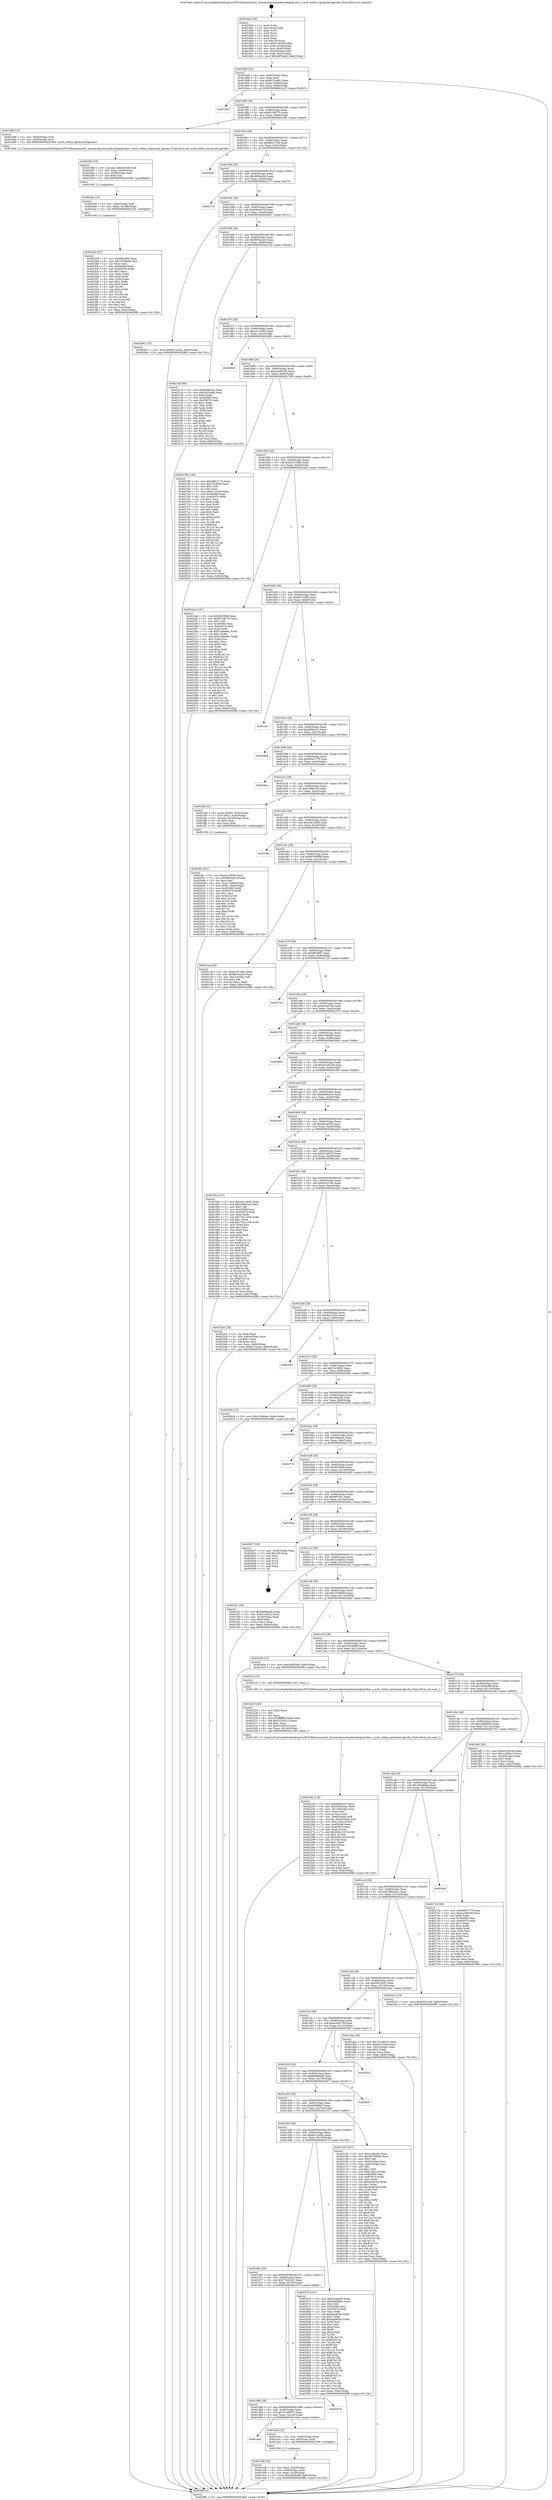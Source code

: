 digraph "0x4018a0" {
  label = "0x4018a0 (/mnt/c/Users/mathe/Desktop/tcc/POCII/binaries/extr_linuxarchpowerpckerneloptprobes.c_arch_within_optimized_kprobe_Final-ollvm.out::main(0))"
  labelloc = "t"
  node[shape=record]

  Entry [label="",width=0.3,height=0.3,shape=circle,fillcolor=black,style=filled]
  "0x4018d0" [label="{
     0x4018d0 [32]\l
     | [instrs]\l
     &nbsp;&nbsp;0x4018d0 \<+6\>: mov -0x8c(%rbp),%eax\l
     &nbsp;&nbsp;0x4018d6 \<+2\>: mov %eax,%ecx\l
     &nbsp;&nbsp;0x4018d8 \<+6\>: sub $0x8222aa61,%ecx\l
     &nbsp;&nbsp;0x4018de \<+6\>: mov %eax,-0x90(%rbp)\l
     &nbsp;&nbsp;0x4018e4 \<+6\>: mov %ecx,-0x94(%rbp)\l
     &nbsp;&nbsp;0x4018ea \<+6\>: je 0000000000401e55 \<main+0x5b5\>\l
  }"]
  "0x401e55" [label="{
     0x401e55\l
  }", style=dashed]
  "0x4018f0" [label="{
     0x4018f0 [28]\l
     | [instrs]\l
     &nbsp;&nbsp;0x4018f0 \<+5\>: jmp 00000000004018f5 \<main+0x55\>\l
     &nbsp;&nbsp;0x4018f5 \<+6\>: mov -0x90(%rbp),%eax\l
     &nbsp;&nbsp;0x4018fb \<+5\>: sub $0x8c7d9770,%eax\l
     &nbsp;&nbsp;0x401900 \<+6\>: mov %eax,-0x98(%rbp)\l
     &nbsp;&nbsp;0x401906 \<+6\>: je 0000000000402380 \<main+0xae0\>\l
  }"]
  Exit [label="",width=0.3,height=0.3,shape=circle,fillcolor=black,style=filled,peripheries=2]
  "0x402380" [label="{
     0x402380 [13]\l
     | [instrs]\l
     &nbsp;&nbsp;0x402380 \<+4\>: mov -0x60(%rbp),%rdi\l
     &nbsp;&nbsp;0x402384 \<+4\>: mov -0x50(%rbp),%rsi\l
     &nbsp;&nbsp;0x402388 \<+5\>: call 0000000000401600 \<arch_within_optimized_kprobe\>\l
     | [calls]\l
     &nbsp;&nbsp;0x401600 \{1\} (/mnt/c/Users/mathe/Desktop/tcc/POCII/binaries/extr_linuxarchpowerpckerneloptprobes.c_arch_within_optimized_kprobe_Final-ollvm.out::arch_within_optimized_kprobe)\l
  }"]
  "0x40190c" [label="{
     0x40190c [28]\l
     | [instrs]\l
     &nbsp;&nbsp;0x40190c \<+5\>: jmp 0000000000401911 \<main+0x71\>\l
     &nbsp;&nbsp;0x401911 \<+6\>: mov -0x90(%rbp),%eax\l
     &nbsp;&nbsp;0x401917 \<+5\>: sub $0x8f40724b,%eax\l
     &nbsp;&nbsp;0x40191c \<+6\>: mov %eax,-0x9c(%rbp)\l
     &nbsp;&nbsp;0x401922 \<+6\>: je 00000000004029a2 \<main+0x1102\>\l
  }"]
  "0x4023b3" [label="{
     0x4023b3 [87]\l
     | [instrs]\l
     &nbsp;&nbsp;0x4023b3 \<+5\>: mov $0x8f20994,%eax\l
     &nbsp;&nbsp;0x4023b8 \<+5\>: mov $0x1f7d0b64,%esi\l
     &nbsp;&nbsp;0x4023bd \<+2\>: xor %ecx,%ecx\l
     &nbsp;&nbsp;0x4023bf \<+7\>: mov 0x405060,%edx\l
     &nbsp;&nbsp;0x4023c6 \<+8\>: mov 0x405070,%r8d\l
     &nbsp;&nbsp;0x4023ce \<+3\>: sub $0x1,%ecx\l
     &nbsp;&nbsp;0x4023d1 \<+3\>: mov %edx,%r9d\l
     &nbsp;&nbsp;0x4023d4 \<+3\>: add %ecx,%r9d\l
     &nbsp;&nbsp;0x4023d7 \<+4\>: imul %r9d,%edx\l
     &nbsp;&nbsp;0x4023db \<+3\>: and $0x1,%edx\l
     &nbsp;&nbsp;0x4023de \<+3\>: cmp $0x0,%edx\l
     &nbsp;&nbsp;0x4023e1 \<+4\>: sete %r10b\l
     &nbsp;&nbsp;0x4023e5 \<+4\>: cmp $0xa,%r8d\l
     &nbsp;&nbsp;0x4023e9 \<+4\>: setl %r11b\l
     &nbsp;&nbsp;0x4023ed \<+3\>: mov %r10b,%bl\l
     &nbsp;&nbsp;0x4023f0 \<+3\>: and %r11b,%bl\l
     &nbsp;&nbsp;0x4023f3 \<+3\>: xor %r11b,%r10b\l
     &nbsp;&nbsp;0x4023f6 \<+3\>: or %r10b,%bl\l
     &nbsp;&nbsp;0x4023f9 \<+3\>: test $0x1,%bl\l
     &nbsp;&nbsp;0x4023fc \<+3\>: cmovne %esi,%eax\l
     &nbsp;&nbsp;0x4023ff \<+6\>: mov %eax,-0x8c(%rbp)\l
     &nbsp;&nbsp;0x402405 \<+5\>: jmp 00000000004029fb \<main+0x115b\>\l
  }"]
  "0x4029a2" [label="{
     0x4029a2\l
  }", style=dashed]
  "0x401928" [label="{
     0x401928 [28]\l
     | [instrs]\l
     &nbsp;&nbsp;0x401928 \<+5\>: jmp 000000000040192d \<main+0x8d\>\l
     &nbsp;&nbsp;0x40192d \<+6\>: mov -0x90(%rbp),%eax\l
     &nbsp;&nbsp;0x401933 \<+5\>: sub $0x906bbcb0,%eax\l
     &nbsp;&nbsp;0x401938 \<+6\>: mov %eax,-0xa0(%rbp)\l
     &nbsp;&nbsp;0x40193e \<+6\>: je 000000000040271f \<main+0xe7f\>\l
  }"]
  "0x4023a4" [label="{
     0x4023a4 [15]\l
     | [instrs]\l
     &nbsp;&nbsp;0x4023a4 \<+4\>: mov -0x60(%rbp),%rdi\l
     &nbsp;&nbsp;0x4023a8 \<+6\>: mov %eax,-0x148(%rbp)\l
     &nbsp;&nbsp;0x4023ae \<+5\>: call 0000000000401030 \<free@plt\>\l
     | [calls]\l
     &nbsp;&nbsp;0x401030 \{1\} (unknown)\l
  }"]
  "0x40271f" [label="{
     0x40271f\l
  }", style=dashed]
  "0x401944" [label="{
     0x401944 [28]\l
     | [instrs]\l
     &nbsp;&nbsp;0x401944 \<+5\>: jmp 0000000000401949 \<main+0xa9\>\l
     &nbsp;&nbsp;0x401949 \<+6\>: mov -0x90(%rbp),%eax\l
     &nbsp;&nbsp;0x40194f \<+5\>: sub $0x90b4a918,%eax\l
     &nbsp;&nbsp;0x401954 \<+6\>: mov %eax,-0xa4(%rbp)\l
     &nbsp;&nbsp;0x40195a \<+6\>: je 0000000000402061 \<main+0x7c1\>\l
  }"]
  "0x40238d" [label="{
     0x40238d [23]\l
     | [instrs]\l
     &nbsp;&nbsp;0x40238d \<+10\>: movabs $0x4030d6,%rdi\l
     &nbsp;&nbsp;0x402397 \<+3\>: mov %eax,-0x68(%rbp)\l
     &nbsp;&nbsp;0x40239a \<+3\>: mov -0x68(%rbp),%esi\l
     &nbsp;&nbsp;0x40239d \<+2\>: mov $0x0,%al\l
     &nbsp;&nbsp;0x40239f \<+5\>: call 0000000000401040 \<printf@plt\>\l
     | [calls]\l
     &nbsp;&nbsp;0x401040 \{1\} (unknown)\l
  }"]
  "0x402061" [label="{
     0x402061 [15]\l
     | [instrs]\l
     &nbsp;&nbsp;0x402061 \<+10\>: movl $0x6e12a2ba,-0x8c(%rbp)\l
     &nbsp;&nbsp;0x40206b \<+5\>: jmp 00000000004029fb \<main+0x115b\>\l
  }"]
  "0x401960" [label="{
     0x401960 [28]\l
     | [instrs]\l
     &nbsp;&nbsp;0x401960 \<+5\>: jmp 0000000000401965 \<main+0xc5\>\l
     &nbsp;&nbsp;0x401965 \<+6\>: mov -0x90(%rbp),%eax\l
     &nbsp;&nbsp;0x40196b \<+5\>: sub $0x9935e2a5,%eax\l
     &nbsp;&nbsp;0x401970 \<+6\>: mov %eax,-0xa8(%rbp)\l
     &nbsp;&nbsp;0x401976 \<+6\>: je 00000000004021c8 \<main+0x928\>\l
  }"]
  "0x40224b" [label="{
     0x40224b [119]\l
     | [instrs]\l
     &nbsp;&nbsp;0x40224b \<+5\>: mov $0xb6fde3e3,%ecx\l
     &nbsp;&nbsp;0x402250 \<+5\>: mov $0x289b3eac,%edx\l
     &nbsp;&nbsp;0x402255 \<+6\>: mov -0x144(%rbp),%esi\l
     &nbsp;&nbsp;0x40225b \<+3\>: imul %eax,%esi\l
     &nbsp;&nbsp;0x40225e \<+3\>: movslq %esi,%rdi\l
     &nbsp;&nbsp;0x402261 \<+4\>: mov -0x60(%rbp),%r8\l
     &nbsp;&nbsp;0x402265 \<+4\>: movslq -0x64(%rbp),%r9\l
     &nbsp;&nbsp;0x402269 \<+4\>: mov %rdi,(%r8,%r9,8)\l
     &nbsp;&nbsp;0x40226d \<+7\>: mov 0x405060,%eax\l
     &nbsp;&nbsp;0x402274 \<+7\>: mov 0x405070,%esi\l
     &nbsp;&nbsp;0x40227b \<+3\>: mov %eax,%r10d\l
     &nbsp;&nbsp;0x40227e \<+7\>: add $0x9cfec105,%r10d\l
     &nbsp;&nbsp;0x402285 \<+4\>: sub $0x1,%r10d\l
     &nbsp;&nbsp;0x402289 \<+7\>: sub $0x9cfec105,%r10d\l
     &nbsp;&nbsp;0x402290 \<+4\>: imul %r10d,%eax\l
     &nbsp;&nbsp;0x402294 \<+3\>: and $0x1,%eax\l
     &nbsp;&nbsp;0x402297 \<+3\>: cmp $0x0,%eax\l
     &nbsp;&nbsp;0x40229a \<+4\>: sete %r11b\l
     &nbsp;&nbsp;0x40229e \<+3\>: cmp $0xa,%esi\l
     &nbsp;&nbsp;0x4022a1 \<+3\>: setl %bl\l
     &nbsp;&nbsp;0x4022a4 \<+3\>: mov %r11b,%r14b\l
     &nbsp;&nbsp;0x4022a7 \<+3\>: and %bl,%r14b\l
     &nbsp;&nbsp;0x4022aa \<+3\>: xor %bl,%r11b\l
     &nbsp;&nbsp;0x4022ad \<+3\>: or %r11b,%r14b\l
     &nbsp;&nbsp;0x4022b0 \<+4\>: test $0x1,%r14b\l
     &nbsp;&nbsp;0x4022b4 \<+3\>: cmovne %edx,%ecx\l
     &nbsp;&nbsp;0x4022b7 \<+6\>: mov %ecx,-0x8c(%rbp)\l
     &nbsp;&nbsp;0x4022bd \<+5\>: jmp 00000000004029fb \<main+0x115b\>\l
  }"]
  "0x4021c8" [label="{
     0x4021c8 [86]\l
     | [instrs]\l
     &nbsp;&nbsp;0x4021c8 \<+5\>: mov $0xb6fde3e3,%eax\l
     &nbsp;&nbsp;0x4021cd \<+5\>: mov $0x2453e8fd,%ecx\l
     &nbsp;&nbsp;0x4021d2 \<+2\>: xor %edx,%edx\l
     &nbsp;&nbsp;0x4021d4 \<+7\>: mov 0x405060,%esi\l
     &nbsp;&nbsp;0x4021db \<+7\>: mov 0x405070,%edi\l
     &nbsp;&nbsp;0x4021e2 \<+3\>: sub $0x1,%edx\l
     &nbsp;&nbsp;0x4021e5 \<+3\>: mov %esi,%r8d\l
     &nbsp;&nbsp;0x4021e8 \<+3\>: add %edx,%r8d\l
     &nbsp;&nbsp;0x4021eb \<+4\>: imul %r8d,%esi\l
     &nbsp;&nbsp;0x4021ef \<+3\>: and $0x1,%esi\l
     &nbsp;&nbsp;0x4021f2 \<+3\>: cmp $0x0,%esi\l
     &nbsp;&nbsp;0x4021f5 \<+4\>: sete %r9b\l
     &nbsp;&nbsp;0x4021f9 \<+3\>: cmp $0xa,%edi\l
     &nbsp;&nbsp;0x4021fc \<+4\>: setl %r10b\l
     &nbsp;&nbsp;0x402200 \<+3\>: mov %r9b,%r11b\l
     &nbsp;&nbsp;0x402203 \<+3\>: and %r10b,%r11b\l
     &nbsp;&nbsp;0x402206 \<+3\>: xor %r10b,%r9b\l
     &nbsp;&nbsp;0x402209 \<+3\>: or %r9b,%r11b\l
     &nbsp;&nbsp;0x40220c \<+4\>: test $0x1,%r11b\l
     &nbsp;&nbsp;0x402210 \<+3\>: cmovne %ecx,%eax\l
     &nbsp;&nbsp;0x402213 \<+6\>: mov %eax,-0x8c(%rbp)\l
     &nbsp;&nbsp;0x402219 \<+5\>: jmp 00000000004029fb \<main+0x115b\>\l
  }"]
  "0x40197c" [label="{
     0x40197c [28]\l
     | [instrs]\l
     &nbsp;&nbsp;0x40197c \<+5\>: jmp 0000000000401981 \<main+0xe1\>\l
     &nbsp;&nbsp;0x401981 \<+6\>: mov -0x90(%rbp),%eax\l
     &nbsp;&nbsp;0x401987 \<+5\>: sub $0xa2c1eb95,%eax\l
     &nbsp;&nbsp;0x40198c \<+6\>: mov %eax,-0xac(%rbp)\l
     &nbsp;&nbsp;0x401992 \<+6\>: je 0000000000402865 \<main+0xfc5\>\l
  }"]
  "0x402223" [label="{
     0x402223 [40]\l
     | [instrs]\l
     &nbsp;&nbsp;0x402223 \<+5\>: mov $0x2,%ecx\l
     &nbsp;&nbsp;0x402228 \<+1\>: cltd\l
     &nbsp;&nbsp;0x402229 \<+2\>: idiv %ecx\l
     &nbsp;&nbsp;0x40222b \<+6\>: imul $0xfffffffe,%edx,%ecx\l
     &nbsp;&nbsp;0x402231 \<+6\>: add $0x22354213,%ecx\l
     &nbsp;&nbsp;0x402237 \<+3\>: add $0x1,%ecx\l
     &nbsp;&nbsp;0x40223a \<+6\>: sub $0x22354213,%ecx\l
     &nbsp;&nbsp;0x402240 \<+6\>: mov %ecx,-0x144(%rbp)\l
     &nbsp;&nbsp;0x402246 \<+5\>: call 0000000000401160 \<next_i\>\l
     | [calls]\l
     &nbsp;&nbsp;0x401160 \{1\} (/mnt/c/Users/mathe/Desktop/tcc/POCII/binaries/extr_linuxarchpowerpckerneloptprobes.c_arch_within_optimized_kprobe_Final-ollvm.out::next_i)\l
  }"]
  "0x402865" [label="{
     0x402865\l
  }", style=dashed]
  "0x401998" [label="{
     0x401998 [28]\l
     | [instrs]\l
     &nbsp;&nbsp;0x401998 \<+5\>: jmp 000000000040199d \<main+0xfd\>\l
     &nbsp;&nbsp;0x40199d \<+6\>: mov -0x90(%rbp),%eax\l
     &nbsp;&nbsp;0x4019a3 \<+5\>: sub $0xaa296338,%eax\l
     &nbsp;&nbsp;0x4019a8 \<+6\>: mov %eax,-0xb0(%rbp)\l
     &nbsp;&nbsp;0x4019ae \<+6\>: je 0000000000402798 \<main+0xef8\>\l
  }"]
  "0x401ffc" [label="{
     0x401ffc [101]\l
     | [instrs]\l
     &nbsp;&nbsp;0x401ffc \<+5\>: mov $0xa2c1eb95,%ecx\l
     &nbsp;&nbsp;0x402001 \<+5\>: mov $0x90b4a918,%edx\l
     &nbsp;&nbsp;0x402006 \<+2\>: xor %esi,%esi\l
     &nbsp;&nbsp;0x402008 \<+4\>: mov %rax,-0x60(%rbp)\l
     &nbsp;&nbsp;0x40200c \<+7\>: movl $0x0,-0x64(%rbp)\l
     &nbsp;&nbsp;0x402013 \<+8\>: mov 0x405060,%r8d\l
     &nbsp;&nbsp;0x40201b \<+8\>: mov 0x405070,%r9d\l
     &nbsp;&nbsp;0x402023 \<+3\>: sub $0x1,%esi\l
     &nbsp;&nbsp;0x402026 \<+3\>: mov %r8d,%r10d\l
     &nbsp;&nbsp;0x402029 \<+3\>: add %esi,%r10d\l
     &nbsp;&nbsp;0x40202c \<+4\>: imul %r10d,%r8d\l
     &nbsp;&nbsp;0x402030 \<+4\>: and $0x1,%r8d\l
     &nbsp;&nbsp;0x402034 \<+4\>: cmp $0x0,%r8d\l
     &nbsp;&nbsp;0x402038 \<+4\>: sete %r11b\l
     &nbsp;&nbsp;0x40203c \<+4\>: cmp $0xa,%r9d\l
     &nbsp;&nbsp;0x402040 \<+3\>: setl %bl\l
     &nbsp;&nbsp;0x402043 \<+3\>: mov %r11b,%r14b\l
     &nbsp;&nbsp;0x402046 \<+3\>: and %bl,%r14b\l
     &nbsp;&nbsp;0x402049 \<+3\>: xor %bl,%r11b\l
     &nbsp;&nbsp;0x40204c \<+3\>: or %r11b,%r14b\l
     &nbsp;&nbsp;0x40204f \<+4\>: test $0x1,%r14b\l
     &nbsp;&nbsp;0x402053 \<+3\>: cmovne %edx,%ecx\l
     &nbsp;&nbsp;0x402056 \<+6\>: mov %ecx,-0x8c(%rbp)\l
     &nbsp;&nbsp;0x40205c \<+5\>: jmp 00000000004029fb \<main+0x115b\>\l
  }"]
  "0x402798" [label="{
     0x402798 [144]\l
     | [instrs]\l
     &nbsp;&nbsp;0x402798 \<+5\>: mov $0xb89e7179,%eax\l
     &nbsp;&nbsp;0x40279d \<+5\>: mov $0x15c3850,%ecx\l
     &nbsp;&nbsp;0x4027a2 \<+2\>: mov $0x1,%dl\l
     &nbsp;&nbsp;0x4027a4 \<+2\>: xor %esi,%esi\l
     &nbsp;&nbsp;0x4027a6 \<+7\>: movl $0x0,-0x30(%rbp)\l
     &nbsp;&nbsp;0x4027ad \<+7\>: mov 0x405060,%edi\l
     &nbsp;&nbsp;0x4027b4 \<+8\>: mov 0x405070,%r8d\l
     &nbsp;&nbsp;0x4027bc \<+3\>: sub $0x1,%esi\l
     &nbsp;&nbsp;0x4027bf \<+3\>: mov %edi,%r9d\l
     &nbsp;&nbsp;0x4027c2 \<+3\>: add %esi,%r9d\l
     &nbsp;&nbsp;0x4027c5 \<+4\>: imul %r9d,%edi\l
     &nbsp;&nbsp;0x4027c9 \<+3\>: and $0x1,%edi\l
     &nbsp;&nbsp;0x4027cc \<+3\>: cmp $0x0,%edi\l
     &nbsp;&nbsp;0x4027cf \<+4\>: sete %r10b\l
     &nbsp;&nbsp;0x4027d3 \<+4\>: cmp $0xa,%r8d\l
     &nbsp;&nbsp;0x4027d7 \<+4\>: setl %r11b\l
     &nbsp;&nbsp;0x4027db \<+3\>: mov %r10b,%bl\l
     &nbsp;&nbsp;0x4027de \<+3\>: xor $0xff,%bl\l
     &nbsp;&nbsp;0x4027e1 \<+3\>: mov %r11b,%r14b\l
     &nbsp;&nbsp;0x4027e4 \<+4\>: xor $0xff,%r14b\l
     &nbsp;&nbsp;0x4027e8 \<+3\>: xor $0x0,%dl\l
     &nbsp;&nbsp;0x4027eb \<+3\>: mov %bl,%r15b\l
     &nbsp;&nbsp;0x4027ee \<+4\>: and $0x0,%r15b\l
     &nbsp;&nbsp;0x4027f2 \<+3\>: and %dl,%r10b\l
     &nbsp;&nbsp;0x4027f5 \<+3\>: mov %r14b,%r12b\l
     &nbsp;&nbsp;0x4027f8 \<+4\>: and $0x0,%r12b\l
     &nbsp;&nbsp;0x4027fc \<+3\>: and %dl,%r11b\l
     &nbsp;&nbsp;0x4027ff \<+3\>: or %r10b,%r15b\l
     &nbsp;&nbsp;0x402802 \<+3\>: or %r11b,%r12b\l
     &nbsp;&nbsp;0x402805 \<+3\>: xor %r12b,%r15b\l
     &nbsp;&nbsp;0x402808 \<+3\>: or %r14b,%bl\l
     &nbsp;&nbsp;0x40280b \<+3\>: xor $0xff,%bl\l
     &nbsp;&nbsp;0x40280e \<+3\>: or $0x0,%dl\l
     &nbsp;&nbsp;0x402811 \<+2\>: and %dl,%bl\l
     &nbsp;&nbsp;0x402813 \<+3\>: or %bl,%r15b\l
     &nbsp;&nbsp;0x402816 \<+4\>: test $0x1,%r15b\l
     &nbsp;&nbsp;0x40281a \<+3\>: cmovne %ecx,%eax\l
     &nbsp;&nbsp;0x40281d \<+6\>: mov %eax,-0x8c(%rbp)\l
     &nbsp;&nbsp;0x402823 \<+5\>: jmp 00000000004029fb \<main+0x115b\>\l
  }"]
  "0x4019b4" [label="{
     0x4019b4 [28]\l
     | [instrs]\l
     &nbsp;&nbsp;0x4019b4 \<+5\>: jmp 00000000004019b9 \<main+0x119\>\l
     &nbsp;&nbsp;0x4019b9 \<+6\>: mov -0x90(%rbp),%eax\l
     &nbsp;&nbsp;0x4019bf \<+5\>: sub $0xb187c06c,%eax\l
     &nbsp;&nbsp;0x4019c4 \<+6\>: mov %eax,-0xb4(%rbp)\l
     &nbsp;&nbsp;0x4019ca \<+6\>: je 00000000004022ed \<main+0xa4d\>\l
  }"]
  "0x401ed8" [label="{
     0x401ed8 [24]\l
     | [instrs]\l
     &nbsp;&nbsp;0x401ed8 \<+3\>: mov %eax,-0x44(%rbp)\l
     &nbsp;&nbsp;0x401edb \<+3\>: mov -0x44(%rbp),%eax\l
     &nbsp;&nbsp;0x401ede \<+3\>: mov %eax,-0x28(%rbp)\l
     &nbsp;&nbsp;0x401ee1 \<+10\>: movl $0x2456e4f9,-0x8c(%rbp)\l
     &nbsp;&nbsp;0x401eeb \<+5\>: jmp 00000000004029fb \<main+0x115b\>\l
  }"]
  "0x4022ed" [label="{
     0x4022ed [147]\l
     | [instrs]\l
     &nbsp;&nbsp;0x4022ed \<+5\>: mov $0x8f20994,%eax\l
     &nbsp;&nbsp;0x4022f2 \<+5\>: mov $0x8c7d9770,%ecx\l
     &nbsp;&nbsp;0x4022f7 \<+2\>: mov $0x1,%dl\l
     &nbsp;&nbsp;0x4022f9 \<+7\>: mov 0x405060,%esi\l
     &nbsp;&nbsp;0x402300 \<+7\>: mov 0x405070,%edi\l
     &nbsp;&nbsp;0x402307 \<+3\>: mov %esi,%r8d\l
     &nbsp;&nbsp;0x40230a \<+7\>: sub $0x31a6e981,%r8d\l
     &nbsp;&nbsp;0x402311 \<+4\>: sub $0x1,%r8d\l
     &nbsp;&nbsp;0x402315 \<+7\>: add $0x31a6e981,%r8d\l
     &nbsp;&nbsp;0x40231c \<+4\>: imul %r8d,%esi\l
     &nbsp;&nbsp;0x402320 \<+3\>: and $0x1,%esi\l
     &nbsp;&nbsp;0x402323 \<+3\>: cmp $0x0,%esi\l
     &nbsp;&nbsp;0x402326 \<+4\>: sete %r9b\l
     &nbsp;&nbsp;0x40232a \<+3\>: cmp $0xa,%edi\l
     &nbsp;&nbsp;0x40232d \<+4\>: setl %r10b\l
     &nbsp;&nbsp;0x402331 \<+3\>: mov %r9b,%r11b\l
     &nbsp;&nbsp;0x402334 \<+4\>: xor $0xff,%r11b\l
     &nbsp;&nbsp;0x402338 \<+3\>: mov %r10b,%bl\l
     &nbsp;&nbsp;0x40233b \<+3\>: xor $0xff,%bl\l
     &nbsp;&nbsp;0x40233e \<+3\>: xor $0x1,%dl\l
     &nbsp;&nbsp;0x402341 \<+3\>: mov %r11b,%r14b\l
     &nbsp;&nbsp;0x402344 \<+4\>: and $0xff,%r14b\l
     &nbsp;&nbsp;0x402348 \<+3\>: and %dl,%r9b\l
     &nbsp;&nbsp;0x40234b \<+3\>: mov %bl,%r15b\l
     &nbsp;&nbsp;0x40234e \<+4\>: and $0xff,%r15b\l
     &nbsp;&nbsp;0x402352 \<+3\>: and %dl,%r10b\l
     &nbsp;&nbsp;0x402355 \<+3\>: or %r9b,%r14b\l
     &nbsp;&nbsp;0x402358 \<+3\>: or %r10b,%r15b\l
     &nbsp;&nbsp;0x40235b \<+3\>: xor %r15b,%r14b\l
     &nbsp;&nbsp;0x40235e \<+3\>: or %bl,%r11b\l
     &nbsp;&nbsp;0x402361 \<+4\>: xor $0xff,%r11b\l
     &nbsp;&nbsp;0x402365 \<+3\>: or $0x1,%dl\l
     &nbsp;&nbsp;0x402368 \<+3\>: and %dl,%r11b\l
     &nbsp;&nbsp;0x40236b \<+3\>: or %r11b,%r14b\l
     &nbsp;&nbsp;0x40236e \<+4\>: test $0x1,%r14b\l
     &nbsp;&nbsp;0x402372 \<+3\>: cmovne %ecx,%eax\l
     &nbsp;&nbsp;0x402375 \<+6\>: mov %eax,-0x8c(%rbp)\l
     &nbsp;&nbsp;0x40237b \<+5\>: jmp 00000000004029fb \<main+0x115b\>\l
  }"]
  "0x4019d0" [label="{
     0x4019d0 [28]\l
     | [instrs]\l
     &nbsp;&nbsp;0x4019d0 \<+5\>: jmp 00000000004019d5 \<main+0x135\>\l
     &nbsp;&nbsp;0x4019d5 \<+6\>: mov -0x90(%rbp),%eax\l
     &nbsp;&nbsp;0x4019db \<+5\>: sub $0xb67c2bfb,%eax\l
     &nbsp;&nbsp;0x4019e0 \<+6\>: mov %eax,-0xb8(%rbp)\l
     &nbsp;&nbsp;0x4019e6 \<+6\>: je 0000000000401dcc \<main+0x52c\>\l
  }"]
  "0x401da4" [label="{
     0x401da4\l
  }", style=dashed]
  "0x401dcc" [label="{
     0x401dcc\l
  }", style=dashed]
  "0x4019ec" [label="{
     0x4019ec [28]\l
     | [instrs]\l
     &nbsp;&nbsp;0x4019ec \<+5\>: jmp 00000000004019f1 \<main+0x151\>\l
     &nbsp;&nbsp;0x4019f1 \<+6\>: mov -0x90(%rbp),%eax\l
     &nbsp;&nbsp;0x4019f7 \<+5\>: sub $0xb6fde3e3,%eax\l
     &nbsp;&nbsp;0x4019fc \<+6\>: mov %eax,-0xbc(%rbp)\l
     &nbsp;&nbsp;0x401a02 \<+6\>: je 00000000004028ad \<main+0x100d\>\l
  }"]
  "0x401ecb" [label="{
     0x401ecb [13]\l
     | [instrs]\l
     &nbsp;&nbsp;0x401ecb \<+4\>: mov -0x40(%rbp),%rax\l
     &nbsp;&nbsp;0x401ecf \<+4\>: mov 0x8(%rax),%rdi\l
     &nbsp;&nbsp;0x401ed3 \<+5\>: call 0000000000401060 \<atoi@plt\>\l
     | [calls]\l
     &nbsp;&nbsp;0x401060 \{1\} (unknown)\l
  }"]
  "0x4028ad" [label="{
     0x4028ad\l
  }", style=dashed]
  "0x401a08" [label="{
     0x401a08 [28]\l
     | [instrs]\l
     &nbsp;&nbsp;0x401a08 \<+5\>: jmp 0000000000401a0d \<main+0x16d\>\l
     &nbsp;&nbsp;0x401a0d \<+6\>: mov -0x90(%rbp),%eax\l
     &nbsp;&nbsp;0x401a13 \<+5\>: sub $0xb89e7179,%eax\l
     &nbsp;&nbsp;0x401a18 \<+6\>: mov %eax,-0xc0(%rbp)\l
     &nbsp;&nbsp;0x401a1e \<+6\>: je 00000000004029ea \<main+0x114a\>\l
  }"]
  "0x401d88" [label="{
     0x401d88 [28]\l
     | [instrs]\l
     &nbsp;&nbsp;0x401d88 \<+5\>: jmp 0000000000401d8d \<main+0x4ed\>\l
     &nbsp;&nbsp;0x401d8d \<+6\>: mov -0x90(%rbp),%eax\l
     &nbsp;&nbsp;0x401d93 \<+5\>: sub $0x7a168970,%eax\l
     &nbsp;&nbsp;0x401d98 \<+6\>: mov %eax,-0x140(%rbp)\l
     &nbsp;&nbsp;0x401d9e \<+6\>: je 0000000000401ecb \<main+0x62b\>\l
  }"]
  "0x4029ea" [label="{
     0x4029ea\l
  }", style=dashed]
  "0x401a24" [label="{
     0x401a24 [28]\l
     | [instrs]\l
     &nbsp;&nbsp;0x401a24 \<+5\>: jmp 0000000000401a29 \<main+0x189\>\l
     &nbsp;&nbsp;0x401a29 \<+6\>: mov -0x90(%rbp),%eax\l
     &nbsp;&nbsp;0x401a2f \<+5\>: sub $0xc099a1e3,%eax\l
     &nbsp;&nbsp;0x401a34 \<+6\>: mov %eax,-0xc4(%rbp)\l
     &nbsp;&nbsp;0x401a3a \<+6\>: je 0000000000401fdd \<main+0x73d\>\l
  }"]
  "0x402476" [label="{
     0x402476\l
  }", style=dashed]
  "0x401fdd" [label="{
     0x401fdd [31]\l
     | [instrs]\l
     &nbsp;&nbsp;0x401fdd \<+8\>: movq $0x64,-0x50(%rbp)\l
     &nbsp;&nbsp;0x401fe5 \<+7\>: movl $0x1,-0x54(%rbp)\l
     &nbsp;&nbsp;0x401fec \<+4\>: movslq -0x54(%rbp),%rax\l
     &nbsp;&nbsp;0x401ff0 \<+4\>: shl $0x3,%rax\l
     &nbsp;&nbsp;0x401ff4 \<+3\>: mov %rax,%rdi\l
     &nbsp;&nbsp;0x401ff7 \<+5\>: call 0000000000401050 \<malloc@plt\>\l
     | [calls]\l
     &nbsp;&nbsp;0x401050 \{1\} (unknown)\l
  }"]
  "0x401a40" [label="{
     0x401a40 [28]\l
     | [instrs]\l
     &nbsp;&nbsp;0x401a40 \<+5\>: jmp 0000000000401a45 \<main+0x1a5\>\l
     &nbsp;&nbsp;0x401a45 \<+6\>: mov -0x90(%rbp),%eax\l
     &nbsp;&nbsp;0x401a4b \<+5\>: sub $0xce41b266,%eax\l
     &nbsp;&nbsp;0x401a50 \<+6\>: mov %eax,-0xc8(%rbp)\l
     &nbsp;&nbsp;0x401a56 \<+6\>: je 0000000000401ebc \<main+0x61c\>\l
  }"]
  "0x401d6c" [label="{
     0x401d6c [28]\l
     | [instrs]\l
     &nbsp;&nbsp;0x401d6c \<+5\>: jmp 0000000000401d71 \<main+0x4d1\>\l
     &nbsp;&nbsp;0x401d71 \<+6\>: mov -0x90(%rbp),%eax\l
     &nbsp;&nbsp;0x401d77 \<+5\>: sub $0x776922a7,%eax\l
     &nbsp;&nbsp;0x401d7c \<+6\>: mov %eax,-0x13c(%rbp)\l
     &nbsp;&nbsp;0x401d82 \<+6\>: je 0000000000402476 \<main+0xbd6\>\l
  }"]
  "0x401ebc" [label="{
     0x401ebc\l
  }", style=dashed]
  "0x401a5c" [label="{
     0x401a5c [28]\l
     | [instrs]\l
     &nbsp;&nbsp;0x401a5c \<+5\>: jmp 0000000000401a61 \<main+0x1c1\>\l
     &nbsp;&nbsp;0x401a61 \<+6\>: mov -0x90(%rbp),%eax\l
     &nbsp;&nbsp;0x401a67 \<+5\>: sub $0xd9780899,%eax\l
     &nbsp;&nbsp;0x401a6c \<+6\>: mov %eax,-0xcc(%rbp)\l
     &nbsp;&nbsp;0x401a72 \<+6\>: je 00000000004021aa \<main+0x90a\>\l
  }"]
  "0x402070" [label="{
     0x402070 [147]\l
     | [instrs]\l
     &nbsp;&nbsp;0x402070 \<+5\>: mov $0xe10baef3,%eax\l
     &nbsp;&nbsp;0x402075 \<+5\>: mov $0x684f68a2,%ecx\l
     &nbsp;&nbsp;0x40207a \<+2\>: mov $0x1,%dl\l
     &nbsp;&nbsp;0x40207c \<+7\>: mov 0x405060,%esi\l
     &nbsp;&nbsp;0x402083 \<+7\>: mov 0x405070,%edi\l
     &nbsp;&nbsp;0x40208a \<+3\>: mov %esi,%r8d\l
     &nbsp;&nbsp;0x40208d \<+7\>: sub $0x4aadf3dc,%r8d\l
     &nbsp;&nbsp;0x402094 \<+4\>: sub $0x1,%r8d\l
     &nbsp;&nbsp;0x402098 \<+7\>: add $0x4aadf3dc,%r8d\l
     &nbsp;&nbsp;0x40209f \<+4\>: imul %r8d,%esi\l
     &nbsp;&nbsp;0x4020a3 \<+3\>: and $0x1,%esi\l
     &nbsp;&nbsp;0x4020a6 \<+3\>: cmp $0x0,%esi\l
     &nbsp;&nbsp;0x4020a9 \<+4\>: sete %r9b\l
     &nbsp;&nbsp;0x4020ad \<+3\>: cmp $0xa,%edi\l
     &nbsp;&nbsp;0x4020b0 \<+4\>: setl %r10b\l
     &nbsp;&nbsp;0x4020b4 \<+3\>: mov %r9b,%r11b\l
     &nbsp;&nbsp;0x4020b7 \<+4\>: xor $0xff,%r11b\l
     &nbsp;&nbsp;0x4020bb \<+3\>: mov %r10b,%bl\l
     &nbsp;&nbsp;0x4020be \<+3\>: xor $0xff,%bl\l
     &nbsp;&nbsp;0x4020c1 \<+3\>: xor $0x1,%dl\l
     &nbsp;&nbsp;0x4020c4 \<+3\>: mov %r11b,%r14b\l
     &nbsp;&nbsp;0x4020c7 \<+4\>: and $0xff,%r14b\l
     &nbsp;&nbsp;0x4020cb \<+3\>: and %dl,%r9b\l
     &nbsp;&nbsp;0x4020ce \<+3\>: mov %bl,%r15b\l
     &nbsp;&nbsp;0x4020d1 \<+4\>: and $0xff,%r15b\l
     &nbsp;&nbsp;0x4020d5 \<+3\>: and %dl,%r10b\l
     &nbsp;&nbsp;0x4020d8 \<+3\>: or %r9b,%r14b\l
     &nbsp;&nbsp;0x4020db \<+3\>: or %r10b,%r15b\l
     &nbsp;&nbsp;0x4020de \<+3\>: xor %r15b,%r14b\l
     &nbsp;&nbsp;0x4020e1 \<+3\>: or %bl,%r11b\l
     &nbsp;&nbsp;0x4020e4 \<+4\>: xor $0xff,%r11b\l
     &nbsp;&nbsp;0x4020e8 \<+3\>: or $0x1,%dl\l
     &nbsp;&nbsp;0x4020eb \<+3\>: and %dl,%r11b\l
     &nbsp;&nbsp;0x4020ee \<+3\>: or %r11b,%r14b\l
     &nbsp;&nbsp;0x4020f1 \<+4\>: test $0x1,%r14b\l
     &nbsp;&nbsp;0x4020f5 \<+3\>: cmovne %ecx,%eax\l
     &nbsp;&nbsp;0x4020f8 \<+6\>: mov %eax,-0x8c(%rbp)\l
     &nbsp;&nbsp;0x4020fe \<+5\>: jmp 00000000004029fb \<main+0x115b\>\l
  }"]
  "0x4021aa" [label="{
     0x4021aa [30]\l
     | [instrs]\l
     &nbsp;&nbsp;0x4021aa \<+5\>: mov $0xb187c06c,%eax\l
     &nbsp;&nbsp;0x4021af \<+5\>: mov $0x9935e2a5,%ecx\l
     &nbsp;&nbsp;0x4021b4 \<+3\>: mov -0x21(%rbp),%dl\l
     &nbsp;&nbsp;0x4021b7 \<+3\>: test $0x1,%dl\l
     &nbsp;&nbsp;0x4021ba \<+3\>: cmovne %ecx,%eax\l
     &nbsp;&nbsp;0x4021bd \<+6\>: mov %eax,-0x8c(%rbp)\l
     &nbsp;&nbsp;0x4021c3 \<+5\>: jmp 00000000004029fb \<main+0x115b\>\l
  }"]
  "0x401a78" [label="{
     0x401a78 [28]\l
     | [instrs]\l
     &nbsp;&nbsp;0x401a78 \<+5\>: jmp 0000000000401a7d \<main+0x1dd\>\l
     &nbsp;&nbsp;0x401a7d \<+6\>: mov -0x90(%rbp),%eax\l
     &nbsp;&nbsp;0x401a83 \<+5\>: sub $0xdf62f6f1,%eax\l
     &nbsp;&nbsp;0x401a88 \<+6\>: mov %eax,-0xd0(%rbp)\l
     &nbsp;&nbsp;0x401a8e \<+6\>: je 000000000040272e \<main+0xe8e\>\l
  }"]
  "0x401d50" [label="{
     0x401d50 [28]\l
     | [instrs]\l
     &nbsp;&nbsp;0x401d50 \<+5\>: jmp 0000000000401d55 \<main+0x4b5\>\l
     &nbsp;&nbsp;0x401d55 \<+6\>: mov -0x90(%rbp),%eax\l
     &nbsp;&nbsp;0x401d5b \<+5\>: sub $0x6e12a2ba,%eax\l
     &nbsp;&nbsp;0x401d60 \<+6\>: mov %eax,-0x138(%rbp)\l
     &nbsp;&nbsp;0x401d66 \<+6\>: je 0000000000402070 \<main+0x7d0\>\l
  }"]
  "0x40272e" [label="{
     0x40272e\l
  }", style=dashed]
  "0x401a94" [label="{
     0x401a94 [28]\l
     | [instrs]\l
     &nbsp;&nbsp;0x401a94 \<+5\>: jmp 0000000000401a99 \<main+0x1f9\>\l
     &nbsp;&nbsp;0x401a99 \<+6\>: mov -0x90(%rbp),%eax\l
     &nbsp;&nbsp;0x401a9f \<+5\>: sub $0xe03ed7ae,%eax\l
     &nbsp;&nbsp;0x401aa4 \<+6\>: mov %eax,-0xd4(%rbp)\l
     &nbsp;&nbsp;0x401aaa \<+6\>: je 0000000000402578 \<main+0xcd8\>\l
  }"]
  "0x402103" [label="{
     0x402103 [167]\l
     | [instrs]\l
     &nbsp;&nbsp;0x402103 \<+5\>: mov $0xe10baef3,%eax\l
     &nbsp;&nbsp;0x402108 \<+5\>: mov $0xd9780899,%ecx\l
     &nbsp;&nbsp;0x40210d \<+2\>: mov $0x1,%dl\l
     &nbsp;&nbsp;0x40210f \<+3\>: mov -0x64(%rbp),%esi\l
     &nbsp;&nbsp;0x402112 \<+3\>: cmp -0x54(%rbp),%esi\l
     &nbsp;&nbsp;0x402115 \<+4\>: setl %dil\l
     &nbsp;&nbsp;0x402119 \<+4\>: and $0x1,%dil\l
     &nbsp;&nbsp;0x40211d \<+4\>: mov %dil,-0x21(%rbp)\l
     &nbsp;&nbsp;0x402121 \<+7\>: mov 0x405060,%esi\l
     &nbsp;&nbsp;0x402128 \<+8\>: mov 0x405070,%r8d\l
     &nbsp;&nbsp;0x402130 \<+3\>: mov %esi,%r9d\l
     &nbsp;&nbsp;0x402133 \<+7\>: sub $0xc6c8f1e0,%r9d\l
     &nbsp;&nbsp;0x40213a \<+4\>: sub $0x1,%r9d\l
     &nbsp;&nbsp;0x40213e \<+7\>: add $0xc6c8f1e0,%r9d\l
     &nbsp;&nbsp;0x402145 \<+4\>: imul %r9d,%esi\l
     &nbsp;&nbsp;0x402149 \<+3\>: and $0x1,%esi\l
     &nbsp;&nbsp;0x40214c \<+3\>: cmp $0x0,%esi\l
     &nbsp;&nbsp;0x40214f \<+4\>: sete %dil\l
     &nbsp;&nbsp;0x402153 \<+4\>: cmp $0xa,%r8d\l
     &nbsp;&nbsp;0x402157 \<+4\>: setl %r10b\l
     &nbsp;&nbsp;0x40215b \<+3\>: mov %dil,%r11b\l
     &nbsp;&nbsp;0x40215e \<+4\>: xor $0xff,%r11b\l
     &nbsp;&nbsp;0x402162 \<+3\>: mov %r10b,%bl\l
     &nbsp;&nbsp;0x402165 \<+3\>: xor $0xff,%bl\l
     &nbsp;&nbsp;0x402168 \<+3\>: xor $0x1,%dl\l
     &nbsp;&nbsp;0x40216b \<+3\>: mov %r11b,%r14b\l
     &nbsp;&nbsp;0x40216e \<+4\>: and $0xff,%r14b\l
     &nbsp;&nbsp;0x402172 \<+3\>: and %dl,%dil\l
     &nbsp;&nbsp;0x402175 \<+3\>: mov %bl,%r15b\l
     &nbsp;&nbsp;0x402178 \<+4\>: and $0xff,%r15b\l
     &nbsp;&nbsp;0x40217c \<+3\>: and %dl,%r10b\l
     &nbsp;&nbsp;0x40217f \<+3\>: or %dil,%r14b\l
     &nbsp;&nbsp;0x402182 \<+3\>: or %r10b,%r15b\l
     &nbsp;&nbsp;0x402185 \<+3\>: xor %r15b,%r14b\l
     &nbsp;&nbsp;0x402188 \<+3\>: or %bl,%r11b\l
     &nbsp;&nbsp;0x40218b \<+4\>: xor $0xff,%r11b\l
     &nbsp;&nbsp;0x40218f \<+3\>: or $0x1,%dl\l
     &nbsp;&nbsp;0x402192 \<+3\>: and %dl,%r11b\l
     &nbsp;&nbsp;0x402195 \<+3\>: or %r11b,%r14b\l
     &nbsp;&nbsp;0x402198 \<+4\>: test $0x1,%r14b\l
     &nbsp;&nbsp;0x40219c \<+3\>: cmovne %ecx,%eax\l
     &nbsp;&nbsp;0x40219f \<+6\>: mov %eax,-0x8c(%rbp)\l
     &nbsp;&nbsp;0x4021a5 \<+5\>: jmp 00000000004029fb \<main+0x115b\>\l
  }"]
  "0x402578" [label="{
     0x402578\l
  }", style=dashed]
  "0x401ab0" [label="{
     0x401ab0 [28]\l
     | [instrs]\l
     &nbsp;&nbsp;0x401ab0 \<+5\>: jmp 0000000000401ab5 \<main+0x215\>\l
     &nbsp;&nbsp;0x401ab5 \<+6\>: mov -0x90(%rbp),%eax\l
     &nbsp;&nbsp;0x401abb \<+5\>: sub $0xe10baef3,%eax\l
     &nbsp;&nbsp;0x401ac0 \<+6\>: mov %eax,-0xd8(%rbp)\l
     &nbsp;&nbsp;0x401ac6 \<+6\>: je 000000000040289e \<main+0xffe\>\l
  }"]
  "0x401d34" [label="{
     0x401d34 [28]\l
     | [instrs]\l
     &nbsp;&nbsp;0x401d34 \<+5\>: jmp 0000000000401d39 \<main+0x499\>\l
     &nbsp;&nbsp;0x401d39 \<+6\>: mov -0x90(%rbp),%eax\l
     &nbsp;&nbsp;0x401d3f \<+5\>: sub $0x684f68a2,%eax\l
     &nbsp;&nbsp;0x401d44 \<+6\>: mov %eax,-0x134(%rbp)\l
     &nbsp;&nbsp;0x401d4a \<+6\>: je 0000000000402103 \<main+0x863\>\l
  }"]
  "0x40289e" [label="{
     0x40289e\l
  }", style=dashed]
  "0x401acc" [label="{
     0x401acc [28]\l
     | [instrs]\l
     &nbsp;&nbsp;0x401acc \<+5\>: jmp 0000000000401ad1 \<main+0x231\>\l
     &nbsp;&nbsp;0x401ad1 \<+6\>: mov -0x90(%rbp),%eax\l
     &nbsp;&nbsp;0x401ad7 \<+5\>: sub $0xeb15b1e6,%eax\l
     &nbsp;&nbsp;0x401adc \<+6\>: mov %eax,-0xdc(%rbp)\l
     &nbsp;&nbsp;0x401ae2 \<+6\>: je 0000000000401f0e \<main+0x66e\>\l
  }"]
  "0x402947" [label="{
     0x402947\l
  }", style=dashed]
  "0x401f0e" [label="{
     0x401f0e\l
  }", style=dashed]
  "0x401ae8" [label="{
     0x401ae8 [28]\l
     | [instrs]\l
     &nbsp;&nbsp;0x401ae8 \<+5\>: jmp 0000000000401aed \<main+0x24d\>\l
     &nbsp;&nbsp;0x401aed \<+6\>: mov -0x90(%rbp),%eax\l
     &nbsp;&nbsp;0x401af3 \<+5\>: sub $0xed69ee14,%eax\l
     &nbsp;&nbsp;0x401af8 \<+6\>: mov %eax,-0xe0(%rbp)\l
     &nbsp;&nbsp;0x401afe \<+6\>: je 00000000004024d1 \<main+0xc31\>\l
  }"]
  "0x401d18" [label="{
     0x401d18 [28]\l
     | [instrs]\l
     &nbsp;&nbsp;0x401d18 \<+5\>: jmp 0000000000401d1d \<main+0x47d\>\l
     &nbsp;&nbsp;0x401d1d \<+6\>: mov -0x90(%rbp),%eax\l
     &nbsp;&nbsp;0x401d23 \<+5\>: sub $0x668b9ad9,%eax\l
     &nbsp;&nbsp;0x401d28 \<+6\>: mov %eax,-0x130(%rbp)\l
     &nbsp;&nbsp;0x401d2e \<+6\>: je 0000000000402947 \<main+0x10a7\>\l
  }"]
  "0x4024d1" [label="{
     0x4024d1\l
  }", style=dashed]
  "0x401b04" [label="{
     0x401b04 [28]\l
     | [instrs]\l
     &nbsp;&nbsp;0x401b04 \<+5\>: jmp 0000000000401b09 \<main+0x269\>\l
     &nbsp;&nbsp;0x401b09 \<+6\>: mov -0x90(%rbp),%eax\l
     &nbsp;&nbsp;0x401b0f \<+5\>: sub $0xf2eae036,%eax\l
     &nbsp;&nbsp;0x401b14 \<+6\>: mov %eax,-0xe4(%rbp)\l
     &nbsp;&nbsp;0x401b1a \<+6\>: je 0000000000402419 \<main+0xb79\>\l
  }"]
  "0x4025b1" [label="{
     0x4025b1\l
  }", style=dashed]
  "0x402419" [label="{
     0x402419\l
  }", style=dashed]
  "0x401b20" [label="{
     0x401b20 [28]\l
     | [instrs]\l
     &nbsp;&nbsp;0x401b20 \<+5\>: jmp 0000000000401b25 \<main+0x285\>\l
     &nbsp;&nbsp;0x401b25 \<+6\>: mov -0x90(%rbp),%eax\l
     &nbsp;&nbsp;0x401b2b \<+5\>: sub $0xf31e9423,%eax\l
     &nbsp;&nbsp;0x401b30 \<+6\>: mov %eax,-0xe8(%rbp)\l
     &nbsp;&nbsp;0x401b36 \<+6\>: je 0000000000401f4a \<main+0x6aa\>\l
  }"]
  "0x4018a0" [label="{
     0x4018a0 [48]\l
     | [instrs]\l
     &nbsp;&nbsp;0x4018a0 \<+1\>: push %rbp\l
     &nbsp;&nbsp;0x4018a1 \<+3\>: mov %rsp,%rbp\l
     &nbsp;&nbsp;0x4018a4 \<+2\>: push %r15\l
     &nbsp;&nbsp;0x4018a6 \<+2\>: push %r14\l
     &nbsp;&nbsp;0x4018a8 \<+2\>: push %r12\l
     &nbsp;&nbsp;0x4018aa \<+1\>: push %rbx\l
     &nbsp;&nbsp;0x4018ab \<+7\>: sub $0x150,%rsp\l
     &nbsp;&nbsp;0x4018b2 \<+7\>: movl $0x0,-0x30(%rbp)\l
     &nbsp;&nbsp;0x4018b9 \<+3\>: mov %edi,-0x34(%rbp)\l
     &nbsp;&nbsp;0x4018bc \<+4\>: mov %rsi,-0x40(%rbp)\l
     &nbsp;&nbsp;0x4018c0 \<+3\>: mov -0x34(%rbp),%edi\l
     &nbsp;&nbsp;0x4018c3 \<+3\>: mov %edi,-0x2c(%rbp)\l
     &nbsp;&nbsp;0x4018c6 \<+10\>: movl $0x2df7eb20,-0x8c(%rbp)\l
  }"]
  "0x401f4a" [label="{
     0x401f4a [147]\l
     | [instrs]\l
     &nbsp;&nbsp;0x401f4a \<+5\>: mov $0xa2c1eb95,%eax\l
     &nbsp;&nbsp;0x401f4f \<+5\>: mov $0xc099a1e3,%ecx\l
     &nbsp;&nbsp;0x401f54 \<+2\>: mov $0x1,%dl\l
     &nbsp;&nbsp;0x401f56 \<+7\>: mov 0x405060,%esi\l
     &nbsp;&nbsp;0x401f5d \<+7\>: mov 0x405070,%edi\l
     &nbsp;&nbsp;0x401f64 \<+3\>: mov %esi,%r8d\l
     &nbsp;&nbsp;0x401f67 \<+7\>: sub $0x7351c336,%r8d\l
     &nbsp;&nbsp;0x401f6e \<+4\>: sub $0x1,%r8d\l
     &nbsp;&nbsp;0x401f72 \<+7\>: add $0x7351c336,%r8d\l
     &nbsp;&nbsp;0x401f79 \<+4\>: imul %r8d,%esi\l
     &nbsp;&nbsp;0x401f7d \<+3\>: and $0x1,%esi\l
     &nbsp;&nbsp;0x401f80 \<+3\>: cmp $0x0,%esi\l
     &nbsp;&nbsp;0x401f83 \<+4\>: sete %r9b\l
     &nbsp;&nbsp;0x401f87 \<+3\>: cmp $0xa,%edi\l
     &nbsp;&nbsp;0x401f8a \<+4\>: setl %r10b\l
     &nbsp;&nbsp;0x401f8e \<+3\>: mov %r9b,%r11b\l
     &nbsp;&nbsp;0x401f91 \<+4\>: xor $0xff,%r11b\l
     &nbsp;&nbsp;0x401f95 \<+3\>: mov %r10b,%bl\l
     &nbsp;&nbsp;0x401f98 \<+3\>: xor $0xff,%bl\l
     &nbsp;&nbsp;0x401f9b \<+3\>: xor $0x0,%dl\l
     &nbsp;&nbsp;0x401f9e \<+3\>: mov %r11b,%r14b\l
     &nbsp;&nbsp;0x401fa1 \<+4\>: and $0x0,%r14b\l
     &nbsp;&nbsp;0x401fa5 \<+3\>: and %dl,%r9b\l
     &nbsp;&nbsp;0x401fa8 \<+3\>: mov %bl,%r15b\l
     &nbsp;&nbsp;0x401fab \<+4\>: and $0x0,%r15b\l
     &nbsp;&nbsp;0x401faf \<+3\>: and %dl,%r10b\l
     &nbsp;&nbsp;0x401fb2 \<+3\>: or %r9b,%r14b\l
     &nbsp;&nbsp;0x401fb5 \<+3\>: or %r10b,%r15b\l
     &nbsp;&nbsp;0x401fb8 \<+3\>: xor %r15b,%r14b\l
     &nbsp;&nbsp;0x401fbb \<+3\>: or %bl,%r11b\l
     &nbsp;&nbsp;0x401fbe \<+4\>: xor $0xff,%r11b\l
     &nbsp;&nbsp;0x401fc2 \<+3\>: or $0x0,%dl\l
     &nbsp;&nbsp;0x401fc5 \<+3\>: and %dl,%r11b\l
     &nbsp;&nbsp;0x401fc8 \<+3\>: or %r11b,%r14b\l
     &nbsp;&nbsp;0x401fcb \<+4\>: test $0x1,%r14b\l
     &nbsp;&nbsp;0x401fcf \<+3\>: cmovne %ecx,%eax\l
     &nbsp;&nbsp;0x401fd2 \<+6\>: mov %eax,-0x8c(%rbp)\l
     &nbsp;&nbsp;0x401fd8 \<+5\>: jmp 00000000004029fb \<main+0x115b\>\l
  }"]
  "0x401b3c" [label="{
     0x401b3c [28]\l
     | [instrs]\l
     &nbsp;&nbsp;0x401b3c \<+5\>: jmp 0000000000401b41 \<main+0x2a1\>\l
     &nbsp;&nbsp;0x401b41 \<+6\>: mov -0x90(%rbp),%eax\l
     &nbsp;&nbsp;0x401b47 \<+5\>: sub $0xf3c5218e,%eax\l
     &nbsp;&nbsp;0x401b4c \<+6\>: mov %eax,-0xec(%rbp)\l
     &nbsp;&nbsp;0x401b52 \<+6\>: je 00000000004022d1 \<main+0xa31\>\l
  }"]
  "0x4029fb" [label="{
     0x4029fb [5]\l
     | [instrs]\l
     &nbsp;&nbsp;0x4029fb \<+5\>: jmp 00000000004018d0 \<main+0x30\>\l
  }"]
  "0x4022d1" [label="{
     0x4022d1 [28]\l
     | [instrs]\l
     &nbsp;&nbsp;0x4022d1 \<+2\>: xor %eax,%eax\l
     &nbsp;&nbsp;0x4022d3 \<+3\>: mov -0x64(%rbp),%ecx\l
     &nbsp;&nbsp;0x4022d6 \<+3\>: sub $0x1,%eax\l
     &nbsp;&nbsp;0x4022d9 \<+2\>: sub %eax,%ecx\l
     &nbsp;&nbsp;0x4022db \<+3\>: mov %ecx,-0x64(%rbp)\l
     &nbsp;&nbsp;0x4022de \<+10\>: movl $0x6e12a2ba,-0x8c(%rbp)\l
     &nbsp;&nbsp;0x4022e8 \<+5\>: jmp 00000000004029fb \<main+0x115b\>\l
  }"]
  "0x401b58" [label="{
     0x401b58 [28]\l
     | [instrs]\l
     &nbsp;&nbsp;0x401b58 \<+5\>: jmp 0000000000401b5d \<main+0x2bd\>\l
     &nbsp;&nbsp;0x401b5d \<+6\>: mov -0x90(%rbp),%eax\l
     &nbsp;&nbsp;0x401b63 \<+5\>: sub $0xfea27dc2,%eax\l
     &nbsp;&nbsp;0x401b68 \<+6\>: mov %eax,-0xf0(%rbp)\l
     &nbsp;&nbsp;0x401b6e \<+6\>: je 0000000000402587 \<main+0xce7\>\l
  }"]
  "0x401cfc" [label="{
     0x401cfc [28]\l
     | [instrs]\l
     &nbsp;&nbsp;0x401cfc \<+5\>: jmp 0000000000401d01 \<main+0x461\>\l
     &nbsp;&nbsp;0x401d01 \<+6\>: mov -0x90(%rbp),%eax\l
     &nbsp;&nbsp;0x401d07 \<+5\>: sub $0x425d176f,%eax\l
     &nbsp;&nbsp;0x401d0c \<+6\>: mov %eax,-0x12c(%rbp)\l
     &nbsp;&nbsp;0x401d12 \<+6\>: je 00000000004025b1 \<main+0xd11\>\l
  }"]
  "0x402587" [label="{
     0x402587\l
  }", style=dashed]
  "0x401b74" [label="{
     0x401b74 [28]\l
     | [instrs]\l
     &nbsp;&nbsp;0x401b74 \<+5\>: jmp 0000000000401b79 \<main+0x2d9\>\l
     &nbsp;&nbsp;0x401b79 \<+6\>: mov -0x90(%rbp),%eax\l
     &nbsp;&nbsp;0x401b7f \<+5\>: sub $0x15c3850,%eax\l
     &nbsp;&nbsp;0x401b84 \<+6\>: mov %eax,-0xf4(%rbp)\l
     &nbsp;&nbsp;0x401b8a \<+6\>: je 0000000000402828 \<main+0xf88\>\l
  }"]
  "0x401dae" [label="{
     0x401dae [30]\l
     | [instrs]\l
     &nbsp;&nbsp;0x401dae \<+5\>: mov $0x7a168970,%eax\l
     &nbsp;&nbsp;0x401db3 \<+5\>: mov $0xb67c2bfb,%ecx\l
     &nbsp;&nbsp;0x401db8 \<+3\>: mov -0x2c(%rbp),%edx\l
     &nbsp;&nbsp;0x401dbb \<+3\>: cmp $0x2,%edx\l
     &nbsp;&nbsp;0x401dbe \<+3\>: cmovne %ecx,%eax\l
     &nbsp;&nbsp;0x401dc1 \<+6\>: mov %eax,-0x8c(%rbp)\l
     &nbsp;&nbsp;0x401dc7 \<+5\>: jmp 00000000004029fb \<main+0x115b\>\l
  }"]
  "0x402828" [label="{
     0x402828 [15]\l
     | [instrs]\l
     &nbsp;&nbsp;0x402828 \<+10\>: movl $0x13f46dec,-0x8c(%rbp)\l
     &nbsp;&nbsp;0x402832 \<+5\>: jmp 00000000004029fb \<main+0x115b\>\l
  }"]
  "0x401b90" [label="{
     0x401b90 [28]\l
     | [instrs]\l
     &nbsp;&nbsp;0x401b90 \<+5\>: jmp 0000000000401b95 \<main+0x2f5\>\l
     &nbsp;&nbsp;0x401b95 \<+6\>: mov -0x90(%rbp),%eax\l
     &nbsp;&nbsp;0x401b9b \<+5\>: sub $0x29fa292,%eax\l
     &nbsp;&nbsp;0x401ba0 \<+6\>: mov %eax,-0xf8(%rbp)\l
     &nbsp;&nbsp;0x401ba6 \<+6\>: je 0000000000402455 \<main+0xbb5\>\l
  }"]
  "0x401ce0" [label="{
     0x401ce0 [28]\l
     | [instrs]\l
     &nbsp;&nbsp;0x401ce0 \<+5\>: jmp 0000000000401ce5 \<main+0x445\>\l
     &nbsp;&nbsp;0x401ce5 \<+6\>: mov -0x90(%rbp),%eax\l
     &nbsp;&nbsp;0x401ceb \<+5\>: sub $0x2df7eb20,%eax\l
     &nbsp;&nbsp;0x401cf0 \<+6\>: mov %eax,-0x128(%rbp)\l
     &nbsp;&nbsp;0x401cf6 \<+6\>: je 0000000000401dae \<main+0x50e\>\l
  }"]
  "0x402455" [label="{
     0x402455\l
  }", style=dashed]
  "0x401bac" [label="{
     0x401bac [28]\l
     | [instrs]\l
     &nbsp;&nbsp;0x401bac \<+5\>: jmp 0000000000401bb1 \<main+0x311\>\l
     &nbsp;&nbsp;0x401bb1 \<+6\>: mov -0x90(%rbp),%eax\l
     &nbsp;&nbsp;0x401bb7 \<+5\>: sub $0x344fa16,%eax\l
     &nbsp;&nbsp;0x401bbc \<+6\>: mov %eax,-0xfc(%rbp)\l
     &nbsp;&nbsp;0x401bc2 \<+6\>: je 0000000000402710 \<main+0xe70\>\l
  }"]
  "0x4022c2" [label="{
     0x4022c2 [15]\l
     | [instrs]\l
     &nbsp;&nbsp;0x4022c2 \<+10\>: movl $0xf3c5218e,-0x8c(%rbp)\l
     &nbsp;&nbsp;0x4022cc \<+5\>: jmp 00000000004029fb \<main+0x115b\>\l
  }"]
  "0x402710" [label="{
     0x402710\l
  }", style=dashed]
  "0x401bc8" [label="{
     0x401bc8 [28]\l
     | [instrs]\l
     &nbsp;&nbsp;0x401bc8 \<+5\>: jmp 0000000000401bcd \<main+0x32d\>\l
     &nbsp;&nbsp;0x401bcd \<+6\>: mov -0x90(%rbp),%eax\l
     &nbsp;&nbsp;0x401bd3 \<+5\>: sub $0x8f20994,%eax\l
     &nbsp;&nbsp;0x401bd8 \<+6\>: mov %eax,-0x100(%rbp)\l
     &nbsp;&nbsp;0x401bde \<+6\>: je 0000000000402905 \<main+0x1065\>\l
  }"]
  "0x401cc4" [label="{
     0x401cc4 [28]\l
     | [instrs]\l
     &nbsp;&nbsp;0x401cc4 \<+5\>: jmp 0000000000401cc9 \<main+0x429\>\l
     &nbsp;&nbsp;0x401cc9 \<+6\>: mov -0x90(%rbp),%eax\l
     &nbsp;&nbsp;0x401ccf \<+5\>: sub $0x289b3eac,%eax\l
     &nbsp;&nbsp;0x401cd4 \<+6\>: mov %eax,-0x124(%rbp)\l
     &nbsp;&nbsp;0x401cda \<+6\>: je 00000000004022c2 \<main+0xa22\>\l
  }"]
  "0x402905" [label="{
     0x402905\l
  }", style=dashed]
  "0x401be4" [label="{
     0x401be4 [28]\l
     | [instrs]\l
     &nbsp;&nbsp;0x401be4 \<+5\>: jmp 0000000000401be9 \<main+0x349\>\l
     &nbsp;&nbsp;0x401be9 \<+6\>: mov -0x90(%rbp),%eax\l
     &nbsp;&nbsp;0x401bef \<+5\>: sub $0xf907fb1,%eax\l
     &nbsp;&nbsp;0x401bf4 \<+6\>: mov %eax,-0x104(%rbp)\l
     &nbsp;&nbsp;0x401bfa \<+6\>: je 000000000040284a \<main+0xfaa\>\l
  }"]
  "0x402644" [label="{
     0x402644\l
  }", style=dashed]
  "0x40284a" [label="{
     0x40284a\l
  }", style=dashed]
  "0x401c00" [label="{
     0x401c00 [28]\l
     | [instrs]\l
     &nbsp;&nbsp;0x401c00 \<+5\>: jmp 0000000000401c05 \<main+0x365\>\l
     &nbsp;&nbsp;0x401c05 \<+6\>: mov -0x90(%rbp),%eax\l
     &nbsp;&nbsp;0x401c0b \<+5\>: sub $0x13f46dec,%eax\l
     &nbsp;&nbsp;0x401c10 \<+6\>: mov %eax,-0x108(%rbp)\l
     &nbsp;&nbsp;0x401c16 \<+6\>: je 0000000000402837 \<main+0xf97\>\l
  }"]
  "0x401ca8" [label="{
     0x401ca8 [28]\l
     | [instrs]\l
     &nbsp;&nbsp;0x401ca8 \<+5\>: jmp 0000000000401cad \<main+0x40d\>\l
     &nbsp;&nbsp;0x401cad \<+6\>: mov -0x90(%rbp),%eax\l
     &nbsp;&nbsp;0x401cb3 \<+5\>: sub $0x25b46dba,%eax\l
     &nbsp;&nbsp;0x401cb8 \<+6\>: mov %eax,-0x120(%rbp)\l
     &nbsp;&nbsp;0x401cbe \<+6\>: je 0000000000402644 \<main+0xda4\>\l
  }"]
  "0x402837" [label="{
     0x402837 [19]\l
     | [instrs]\l
     &nbsp;&nbsp;0x402837 \<+3\>: mov -0x30(%rbp),%eax\l
     &nbsp;&nbsp;0x40283a \<+7\>: add $0x150,%rsp\l
     &nbsp;&nbsp;0x402841 \<+1\>: pop %rbx\l
     &nbsp;&nbsp;0x402842 \<+2\>: pop %r12\l
     &nbsp;&nbsp;0x402844 \<+2\>: pop %r14\l
     &nbsp;&nbsp;0x402846 \<+2\>: pop %r15\l
     &nbsp;&nbsp;0x402848 \<+1\>: pop %rbp\l
     &nbsp;&nbsp;0x402849 \<+1\>: ret\l
  }"]
  "0x401c1c" [label="{
     0x401c1c [28]\l
     | [instrs]\l
     &nbsp;&nbsp;0x401c1c \<+5\>: jmp 0000000000401c21 \<main+0x381\>\l
     &nbsp;&nbsp;0x401c21 \<+6\>: mov -0x90(%rbp),%eax\l
     &nbsp;&nbsp;0x401c27 \<+5\>: sub $0x1cd2bb12,%eax\l
     &nbsp;&nbsp;0x401c2c \<+6\>: mov %eax,-0x10c(%rbp)\l
     &nbsp;&nbsp;0x401c32 \<+6\>: je 0000000000401f2c \<main+0x68c\>\l
  }"]
  "0x402742" [label="{
     0x402742 [86]\l
     | [instrs]\l
     &nbsp;&nbsp;0x402742 \<+5\>: mov $0xb89e7179,%eax\l
     &nbsp;&nbsp;0x402747 \<+5\>: mov $0xaa296338,%ecx\l
     &nbsp;&nbsp;0x40274c \<+2\>: xor %edx,%edx\l
     &nbsp;&nbsp;0x40274e \<+7\>: mov 0x405060,%esi\l
     &nbsp;&nbsp;0x402755 \<+7\>: mov 0x405070,%edi\l
     &nbsp;&nbsp;0x40275c \<+3\>: sub $0x1,%edx\l
     &nbsp;&nbsp;0x40275f \<+3\>: mov %esi,%r8d\l
     &nbsp;&nbsp;0x402762 \<+3\>: add %edx,%r8d\l
     &nbsp;&nbsp;0x402765 \<+4\>: imul %r8d,%esi\l
     &nbsp;&nbsp;0x402769 \<+3\>: and $0x1,%esi\l
     &nbsp;&nbsp;0x40276c \<+3\>: cmp $0x0,%esi\l
     &nbsp;&nbsp;0x40276f \<+4\>: sete %r9b\l
     &nbsp;&nbsp;0x402773 \<+3\>: cmp $0xa,%edi\l
     &nbsp;&nbsp;0x402776 \<+4\>: setl %r10b\l
     &nbsp;&nbsp;0x40277a \<+3\>: mov %r9b,%r11b\l
     &nbsp;&nbsp;0x40277d \<+3\>: and %r10b,%r11b\l
     &nbsp;&nbsp;0x402780 \<+3\>: xor %r10b,%r9b\l
     &nbsp;&nbsp;0x402783 \<+3\>: or %r9b,%r11b\l
     &nbsp;&nbsp;0x402786 \<+4\>: test $0x1,%r11b\l
     &nbsp;&nbsp;0x40278a \<+3\>: cmovne %ecx,%eax\l
     &nbsp;&nbsp;0x40278d \<+6\>: mov %eax,-0x8c(%rbp)\l
     &nbsp;&nbsp;0x402793 \<+5\>: jmp 00000000004029fb \<main+0x115b\>\l
  }"]
  "0x401f2c" [label="{
     0x401f2c [30]\l
     | [instrs]\l
     &nbsp;&nbsp;0x401f2c \<+5\>: mov $0x906bbcb0,%eax\l
     &nbsp;&nbsp;0x401f31 \<+5\>: mov $0xf31e9423,%ecx\l
     &nbsp;&nbsp;0x401f36 \<+3\>: mov -0x28(%rbp),%edx\l
     &nbsp;&nbsp;0x401f39 \<+3\>: cmp $0x0,%edx\l
     &nbsp;&nbsp;0x401f3c \<+3\>: cmove %ecx,%eax\l
     &nbsp;&nbsp;0x401f3f \<+6\>: mov %eax,-0x8c(%rbp)\l
     &nbsp;&nbsp;0x401f45 \<+5\>: jmp 00000000004029fb \<main+0x115b\>\l
  }"]
  "0x401c38" [label="{
     0x401c38 [28]\l
     | [instrs]\l
     &nbsp;&nbsp;0x401c38 \<+5\>: jmp 0000000000401c3d \<main+0x39d\>\l
     &nbsp;&nbsp;0x401c3d \<+6\>: mov -0x90(%rbp),%eax\l
     &nbsp;&nbsp;0x401c43 \<+5\>: sub $0x1f7d0b64,%eax\l
     &nbsp;&nbsp;0x401c48 \<+6\>: mov %eax,-0x110(%rbp)\l
     &nbsp;&nbsp;0x401c4e \<+6\>: je 000000000040240a \<main+0xb6a\>\l
  }"]
  "0x401c8c" [label="{
     0x401c8c [28]\l
     | [instrs]\l
     &nbsp;&nbsp;0x401c8c \<+5\>: jmp 0000000000401c91 \<main+0x3f1\>\l
     &nbsp;&nbsp;0x401c91 \<+6\>: mov -0x90(%rbp),%eax\l
     &nbsp;&nbsp;0x401c97 \<+5\>: sub $0x24bf50d0,%eax\l
     &nbsp;&nbsp;0x401c9c \<+6\>: mov %eax,-0x11c(%rbp)\l
     &nbsp;&nbsp;0x401ca2 \<+6\>: je 0000000000402742 \<main+0xea2\>\l
  }"]
  "0x40240a" [label="{
     0x40240a [15]\l
     | [instrs]\l
     &nbsp;&nbsp;0x40240a \<+10\>: movl $0x24bf50d0,-0x8c(%rbp)\l
     &nbsp;&nbsp;0x402414 \<+5\>: jmp 00000000004029fb \<main+0x115b\>\l
  }"]
  "0x401c54" [label="{
     0x401c54 [28]\l
     | [instrs]\l
     &nbsp;&nbsp;0x401c54 \<+5\>: jmp 0000000000401c59 \<main+0x3b9\>\l
     &nbsp;&nbsp;0x401c59 \<+6\>: mov -0x90(%rbp),%eax\l
     &nbsp;&nbsp;0x401c5f \<+5\>: sub $0x2453e8fd,%eax\l
     &nbsp;&nbsp;0x401c64 \<+6\>: mov %eax,-0x114(%rbp)\l
     &nbsp;&nbsp;0x401c6a \<+6\>: je 000000000040221e \<main+0x97e\>\l
  }"]
  "0x401ef0" [label="{
     0x401ef0 [30]\l
     | [instrs]\l
     &nbsp;&nbsp;0x401ef0 \<+5\>: mov $0xeb15b1e6,%eax\l
     &nbsp;&nbsp;0x401ef5 \<+5\>: mov $0x1cd2bb12,%ecx\l
     &nbsp;&nbsp;0x401efa \<+3\>: mov -0x28(%rbp),%edx\l
     &nbsp;&nbsp;0x401efd \<+3\>: cmp $0x1,%edx\l
     &nbsp;&nbsp;0x401f00 \<+3\>: cmovl %ecx,%eax\l
     &nbsp;&nbsp;0x401f03 \<+6\>: mov %eax,-0x8c(%rbp)\l
     &nbsp;&nbsp;0x401f09 \<+5\>: jmp 00000000004029fb \<main+0x115b\>\l
  }"]
  "0x40221e" [label="{
     0x40221e [5]\l
     | [instrs]\l
     &nbsp;&nbsp;0x40221e \<+5\>: call 0000000000401160 \<next_i\>\l
     | [calls]\l
     &nbsp;&nbsp;0x401160 \{1\} (/mnt/c/Users/mathe/Desktop/tcc/POCII/binaries/extr_linuxarchpowerpckerneloptprobes.c_arch_within_optimized_kprobe_Final-ollvm.out::next_i)\l
  }"]
  "0x401c70" [label="{
     0x401c70 [28]\l
     | [instrs]\l
     &nbsp;&nbsp;0x401c70 \<+5\>: jmp 0000000000401c75 \<main+0x3d5\>\l
     &nbsp;&nbsp;0x401c75 \<+6\>: mov -0x90(%rbp),%eax\l
     &nbsp;&nbsp;0x401c7b \<+5\>: sub $0x2456e4f9,%eax\l
     &nbsp;&nbsp;0x401c80 \<+6\>: mov %eax,-0x118(%rbp)\l
     &nbsp;&nbsp;0x401c86 \<+6\>: je 0000000000401ef0 \<main+0x650\>\l
  }"]
  Entry -> "0x4018a0" [label=" 1"]
  "0x4018d0" -> "0x401e55" [label=" 0"]
  "0x4018d0" -> "0x4018f0" [label=" 24"]
  "0x402837" -> Exit [label=" 1"]
  "0x4018f0" -> "0x402380" [label=" 1"]
  "0x4018f0" -> "0x40190c" [label=" 23"]
  "0x402828" -> "0x4029fb" [label=" 1"]
  "0x40190c" -> "0x4029a2" [label=" 0"]
  "0x40190c" -> "0x401928" [label=" 23"]
  "0x402798" -> "0x4029fb" [label=" 1"]
  "0x401928" -> "0x40271f" [label=" 0"]
  "0x401928" -> "0x401944" [label=" 23"]
  "0x402742" -> "0x4029fb" [label=" 1"]
  "0x401944" -> "0x402061" [label=" 1"]
  "0x401944" -> "0x401960" [label=" 22"]
  "0x40240a" -> "0x4029fb" [label=" 1"]
  "0x401960" -> "0x4021c8" [label=" 1"]
  "0x401960" -> "0x40197c" [label=" 21"]
  "0x4023b3" -> "0x4029fb" [label=" 1"]
  "0x40197c" -> "0x402865" [label=" 0"]
  "0x40197c" -> "0x401998" [label=" 21"]
  "0x4023a4" -> "0x4023b3" [label=" 1"]
  "0x401998" -> "0x402798" [label=" 1"]
  "0x401998" -> "0x4019b4" [label=" 20"]
  "0x40238d" -> "0x4023a4" [label=" 1"]
  "0x4019b4" -> "0x4022ed" [label=" 1"]
  "0x4019b4" -> "0x4019d0" [label=" 19"]
  "0x402380" -> "0x40238d" [label=" 1"]
  "0x4019d0" -> "0x401dcc" [label=" 0"]
  "0x4019d0" -> "0x4019ec" [label=" 19"]
  "0x4022ed" -> "0x4029fb" [label=" 1"]
  "0x4019ec" -> "0x4028ad" [label=" 0"]
  "0x4019ec" -> "0x401a08" [label=" 19"]
  "0x4022d1" -> "0x4029fb" [label=" 1"]
  "0x401a08" -> "0x4029ea" [label=" 0"]
  "0x401a08" -> "0x401a24" [label=" 19"]
  "0x40224b" -> "0x4029fb" [label=" 1"]
  "0x401a24" -> "0x401fdd" [label=" 1"]
  "0x401a24" -> "0x401a40" [label=" 18"]
  "0x402223" -> "0x40224b" [label=" 1"]
  "0x401a40" -> "0x401ebc" [label=" 0"]
  "0x401a40" -> "0x401a5c" [label=" 18"]
  "0x4021c8" -> "0x4029fb" [label=" 1"]
  "0x401a5c" -> "0x4021aa" [label=" 2"]
  "0x401a5c" -> "0x401a78" [label=" 16"]
  "0x4021aa" -> "0x4029fb" [label=" 2"]
  "0x401a78" -> "0x40272e" [label=" 0"]
  "0x401a78" -> "0x401a94" [label=" 16"]
  "0x402070" -> "0x4029fb" [label=" 2"]
  "0x401a94" -> "0x402578" [label=" 0"]
  "0x401a94" -> "0x401ab0" [label=" 16"]
  "0x402061" -> "0x4029fb" [label=" 1"]
  "0x401ab0" -> "0x40289e" [label=" 0"]
  "0x401ab0" -> "0x401acc" [label=" 16"]
  "0x401fdd" -> "0x401ffc" [label=" 1"]
  "0x401acc" -> "0x401f0e" [label=" 0"]
  "0x401acc" -> "0x401ae8" [label=" 16"]
  "0x401f4a" -> "0x4029fb" [label=" 1"]
  "0x401ae8" -> "0x4024d1" [label=" 0"]
  "0x401ae8" -> "0x401b04" [label=" 16"]
  "0x401ef0" -> "0x4029fb" [label=" 1"]
  "0x401b04" -> "0x402419" [label=" 0"]
  "0x401b04" -> "0x401b20" [label=" 16"]
  "0x401ed8" -> "0x4029fb" [label=" 1"]
  "0x401b20" -> "0x401f4a" [label=" 1"]
  "0x401b20" -> "0x401b3c" [label=" 15"]
  "0x401d88" -> "0x401da4" [label=" 0"]
  "0x401b3c" -> "0x4022d1" [label=" 1"]
  "0x401b3c" -> "0x401b58" [label=" 14"]
  "0x401d88" -> "0x401ecb" [label=" 1"]
  "0x401b58" -> "0x402587" [label=" 0"]
  "0x401b58" -> "0x401b74" [label=" 14"]
  "0x4022c2" -> "0x4029fb" [label=" 1"]
  "0x401b74" -> "0x402828" [label=" 1"]
  "0x401b74" -> "0x401b90" [label=" 13"]
  "0x401d6c" -> "0x401d88" [label=" 1"]
  "0x401b90" -> "0x402455" [label=" 0"]
  "0x401b90" -> "0x401bac" [label=" 13"]
  "0x40221e" -> "0x402223" [label=" 1"]
  "0x401bac" -> "0x402710" [label=" 0"]
  "0x401bac" -> "0x401bc8" [label=" 13"]
  "0x401d50" -> "0x401d6c" [label=" 1"]
  "0x401bc8" -> "0x402905" [label=" 0"]
  "0x401bc8" -> "0x401be4" [label=" 13"]
  "0x402103" -> "0x4029fb" [label=" 2"]
  "0x401be4" -> "0x40284a" [label=" 0"]
  "0x401be4" -> "0x401c00" [label=" 13"]
  "0x401d34" -> "0x401d50" [label=" 3"]
  "0x401c00" -> "0x402837" [label=" 1"]
  "0x401c00" -> "0x401c1c" [label=" 12"]
  "0x401ffc" -> "0x4029fb" [label=" 1"]
  "0x401c1c" -> "0x401f2c" [label=" 1"]
  "0x401c1c" -> "0x401c38" [label=" 11"]
  "0x401d18" -> "0x401d34" [label=" 5"]
  "0x401c38" -> "0x40240a" [label=" 1"]
  "0x401c38" -> "0x401c54" [label=" 10"]
  "0x401f2c" -> "0x4029fb" [label=" 1"]
  "0x401c54" -> "0x40221e" [label=" 1"]
  "0x401c54" -> "0x401c70" [label=" 9"]
  "0x401cfc" -> "0x401d18" [label=" 5"]
  "0x401c70" -> "0x401ef0" [label=" 1"]
  "0x401c70" -> "0x401c8c" [label=" 8"]
  "0x401d18" -> "0x402947" [label=" 0"]
  "0x401c8c" -> "0x402742" [label=" 1"]
  "0x401c8c" -> "0x401ca8" [label=" 7"]
  "0x401d34" -> "0x402103" [label=" 2"]
  "0x401ca8" -> "0x402644" [label=" 0"]
  "0x401ca8" -> "0x401cc4" [label=" 7"]
  "0x401d50" -> "0x402070" [label=" 2"]
  "0x401cc4" -> "0x4022c2" [label=" 1"]
  "0x401cc4" -> "0x401ce0" [label=" 6"]
  "0x401d6c" -> "0x402476" [label=" 0"]
  "0x401ce0" -> "0x401dae" [label=" 1"]
  "0x401ce0" -> "0x401cfc" [label=" 5"]
  "0x401dae" -> "0x4029fb" [label=" 1"]
  "0x4018a0" -> "0x4018d0" [label=" 1"]
  "0x4029fb" -> "0x4018d0" [label=" 23"]
  "0x401ecb" -> "0x401ed8" [label=" 1"]
  "0x401cfc" -> "0x4025b1" [label=" 0"]
}

